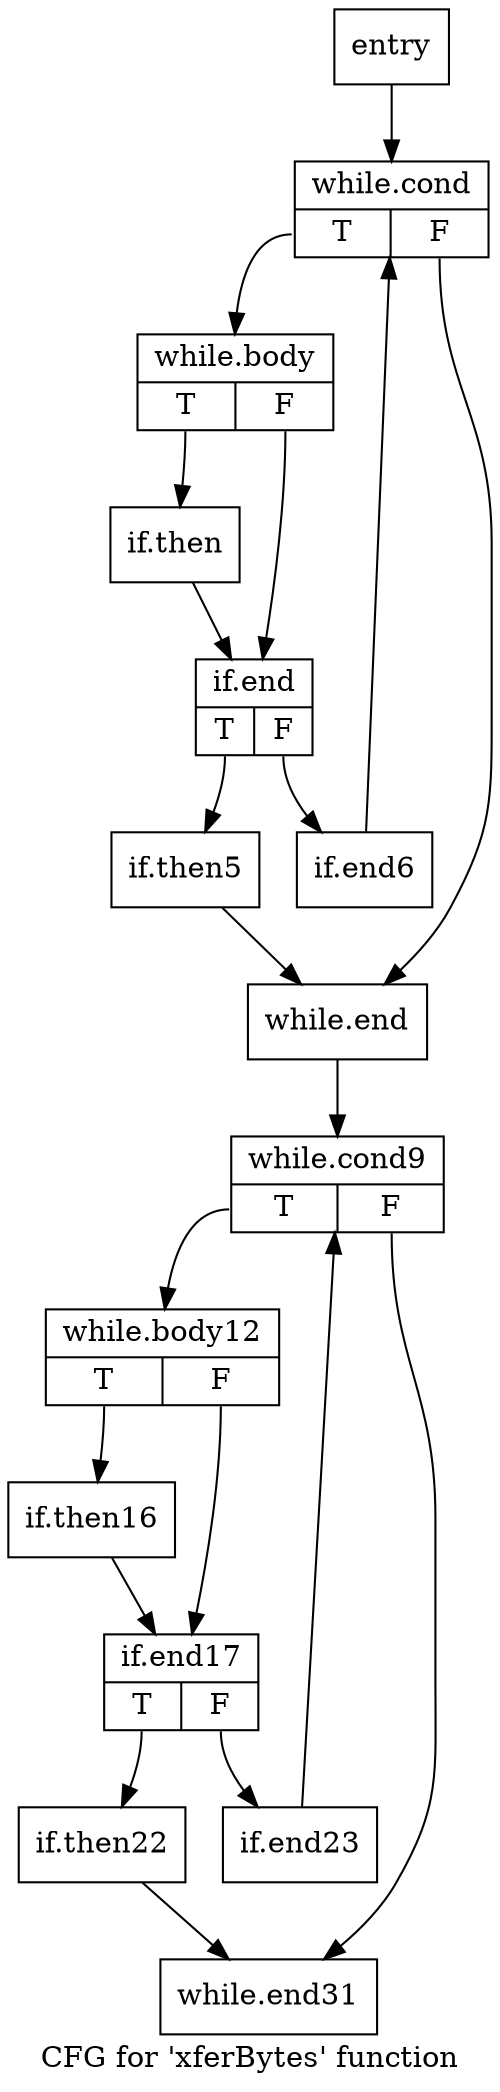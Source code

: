 digraph "CFG for 'xferBytes' function" {
	label="CFG for 'xferBytes' function";

	Node0x1c6e330 [shape=record,label="{entry}"];
	Node0x1c6e330 -> Node0x1c6e840;
	Node0x1c6e840 [shape=record,label="{while.cond|{<s0>T|<s1>F}}"];
	Node0x1c6e840:s0 -> Node0x1c6ebd0;
	Node0x1c6e840:s1 -> Node0x1c6ecb0;
	Node0x1c6ebd0 [shape=record,label="{while.body|{<s0>T|<s1>F}}"];
	Node0x1c6ebd0:s0 -> Node0x1c6f050;
	Node0x1c6ebd0:s1 -> Node0x1c6f120;
	Node0x1c6f050 [shape=record,label="{if.then}"];
	Node0x1c6f050 -> Node0x1c6f120;
	Node0x1c6f120 [shape=record,label="{if.end|{<s0>T|<s1>F}}"];
	Node0x1c6f120:s0 -> Node0x1c6f730;
	Node0x1c6f120:s1 -> Node0x1c6f7e0;
	Node0x1c6f730 [shape=record,label="{if.then5}"];
	Node0x1c6f730 -> Node0x1c6ecb0;
	Node0x1c6f7e0 [shape=record,label="{if.end6}"];
	Node0x1c6f7e0 -> Node0x1c6e840;
	Node0x1c6ecb0 [shape=record,label="{while.end}"];
	Node0x1c6ecb0 -> Node0x1c6fda0;
	Node0x1c6fda0 [shape=record,label="{while.cond9|{<s0>T|<s1>F}}"];
	Node0x1c6fda0:s0 -> Node0x1c6f430;
	Node0x1c6fda0:s1 -> Node0x1c70030;
	Node0x1c6f430 [shape=record,label="{while.body12|{<s0>T|<s1>F}}"];
	Node0x1c6f430:s0 -> Node0x1c70390;
	Node0x1c6f430:s1 -> Node0x1c70470;
	Node0x1c70390 [shape=record,label="{if.then16}"];
	Node0x1c70390 -> Node0x1c70470;
	Node0x1c70470 [shape=record,label="{if.end17|{<s0>T|<s1>F}}"];
	Node0x1c70470:s0 -> Node0x1c70a70;
	Node0x1c70470:s1 -> Node0x1c70b20;
	Node0x1c70a70 [shape=record,label="{if.then22}"];
	Node0x1c70a70 -> Node0x1c70030;
	Node0x1c70b20 [shape=record,label="{if.end23}"];
	Node0x1c70b20 -> Node0x1c6fda0;
	Node0x1c70030 [shape=record,label="{while.end31}"];
}
